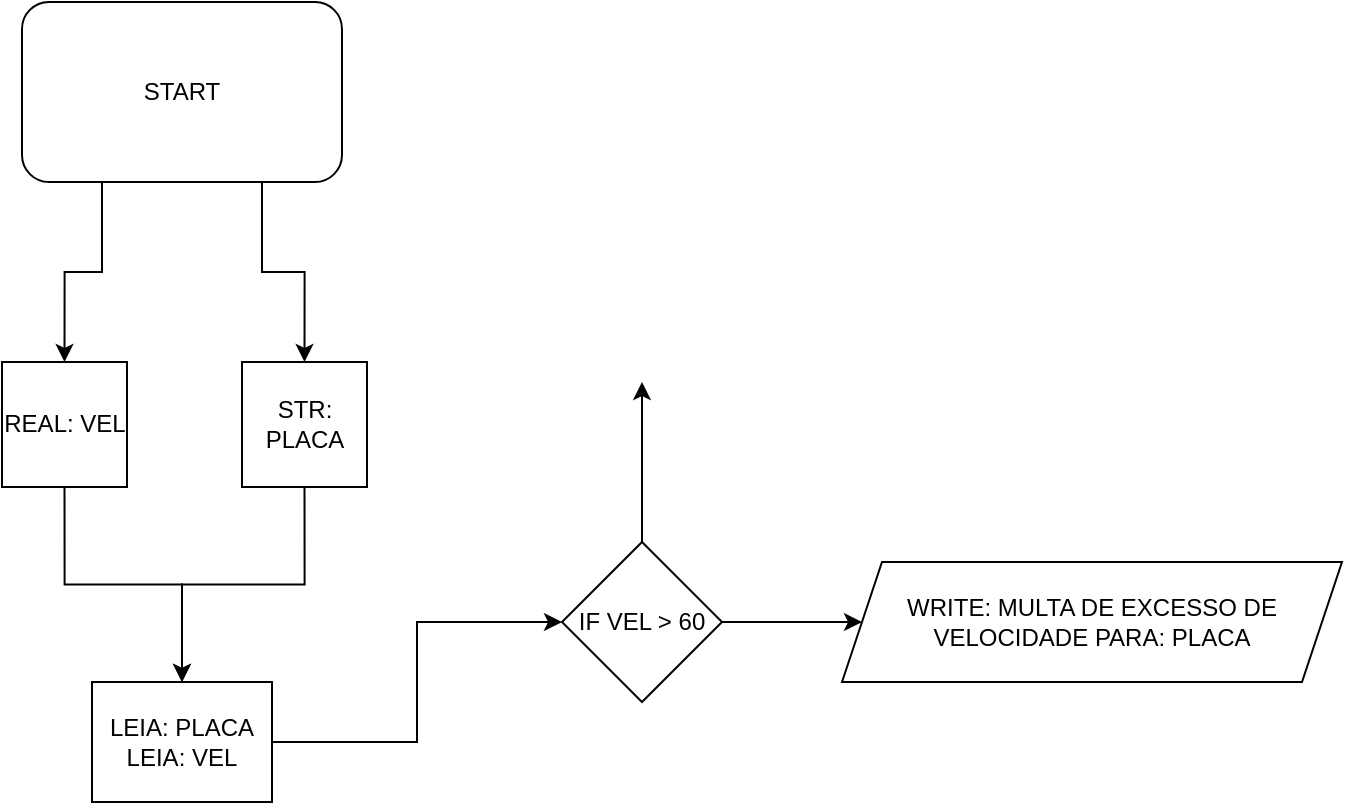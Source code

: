 <mxfile version="15.5.6" type="github">
  <diagram id="DN5aOqPNuUpptSyLosvj" name="Page-1">
    <mxGraphModel dx="828" dy="493" grid="1" gridSize="10" guides="1" tooltips="1" connect="1" arrows="1" fold="1" page="1" pageScale="1" pageWidth="1169" pageHeight="827" math="0" shadow="0">
      <root>
        <mxCell id="0" />
        <mxCell id="1" parent="0" />
        <mxCell id="MTX2792UNsKBws1nsAEz-7" style="edgeStyle=orthogonalEdgeStyle;rounded=0;orthogonalLoop=1;jettySize=auto;html=1;exitX=0.25;exitY=1;exitDx=0;exitDy=0;entryX=0.5;entryY=0;entryDx=0;entryDy=0;" edge="1" parent="1" source="MTX2792UNsKBws1nsAEz-1" target="MTX2792UNsKBws1nsAEz-4">
          <mxGeometry relative="1" as="geometry" />
        </mxCell>
        <mxCell id="MTX2792UNsKBws1nsAEz-8" style="edgeStyle=orthogonalEdgeStyle;rounded=0;orthogonalLoop=1;jettySize=auto;html=1;exitX=0.75;exitY=1;exitDx=0;exitDy=0;entryX=0.5;entryY=0;entryDx=0;entryDy=0;" edge="1" parent="1" source="MTX2792UNsKBws1nsAEz-1" target="MTX2792UNsKBws1nsAEz-6">
          <mxGeometry relative="1" as="geometry" />
        </mxCell>
        <mxCell id="MTX2792UNsKBws1nsAEz-1" value="START" style="rounded=1;whiteSpace=wrap;html=1;" vertex="1" parent="1">
          <mxGeometry x="40" y="40" width="160" height="90" as="geometry" />
        </mxCell>
        <mxCell id="MTX2792UNsKBws1nsAEz-9" style="edgeStyle=orthogonalEdgeStyle;rounded=0;orthogonalLoop=1;jettySize=auto;html=1;exitX=0.5;exitY=1;exitDx=0;exitDy=0;entryX=0.5;entryY=0;entryDx=0;entryDy=0;" edge="1" parent="1" source="MTX2792UNsKBws1nsAEz-4" target="MTX2792UNsKBws1nsAEz-12">
          <mxGeometry relative="1" as="geometry">
            <mxPoint x="120" y="360" as="targetPoint" />
          </mxGeometry>
        </mxCell>
        <mxCell id="MTX2792UNsKBws1nsAEz-4" value="REAL: VEL" style="whiteSpace=wrap;html=1;aspect=fixed;" vertex="1" parent="1">
          <mxGeometry x="30" y="220" width="62.5" height="62.5" as="geometry" />
        </mxCell>
        <mxCell id="MTX2792UNsKBws1nsAEz-10" style="edgeStyle=orthogonalEdgeStyle;rounded=0;orthogonalLoop=1;jettySize=auto;html=1;exitX=0.5;exitY=1;exitDx=0;exitDy=0;entryX=0.5;entryY=0;entryDx=0;entryDy=0;" edge="1" parent="1" source="MTX2792UNsKBws1nsAEz-6" target="MTX2792UNsKBws1nsAEz-12">
          <mxGeometry relative="1" as="geometry">
            <mxPoint x="120" y="360" as="targetPoint" />
          </mxGeometry>
        </mxCell>
        <mxCell id="MTX2792UNsKBws1nsAEz-6" value="STR: PLACA" style="whiteSpace=wrap;html=1;aspect=fixed;" vertex="1" parent="1">
          <mxGeometry x="150" y="220" width="62.5" height="62.5" as="geometry" />
        </mxCell>
        <mxCell id="MTX2792UNsKBws1nsAEz-13" style="edgeStyle=orthogonalEdgeStyle;rounded=0;orthogonalLoop=1;jettySize=auto;html=1;exitX=1;exitY=0.5;exitDx=0;exitDy=0;" edge="1" parent="1" source="MTX2792UNsKBws1nsAEz-12" target="MTX2792UNsKBws1nsAEz-14">
          <mxGeometry relative="1" as="geometry">
            <mxPoint x="300" y="410" as="targetPoint" />
          </mxGeometry>
        </mxCell>
        <mxCell id="MTX2792UNsKBws1nsAEz-12" value="LEIA: PLACA&lt;br&gt;LEIA: VEL" style="rounded=0;whiteSpace=wrap;html=1;" vertex="1" parent="1">
          <mxGeometry x="75" y="380" width="90" height="60" as="geometry" />
        </mxCell>
        <mxCell id="MTX2792UNsKBws1nsAEz-15" style="edgeStyle=orthogonalEdgeStyle;rounded=0;orthogonalLoop=1;jettySize=auto;html=1;exitX=1;exitY=0.5;exitDx=0;exitDy=0;" edge="1" parent="1" source="MTX2792UNsKBws1nsAEz-14" target="MTX2792UNsKBws1nsAEz-16">
          <mxGeometry relative="1" as="geometry">
            <mxPoint x="470" y="350" as="targetPoint" />
          </mxGeometry>
        </mxCell>
        <mxCell id="MTX2792UNsKBws1nsAEz-17" style="edgeStyle=orthogonalEdgeStyle;rounded=0;orthogonalLoop=1;jettySize=auto;html=1;exitX=0.5;exitY=0;exitDx=0;exitDy=0;" edge="1" parent="1" source="MTX2792UNsKBws1nsAEz-14">
          <mxGeometry relative="1" as="geometry">
            <mxPoint x="350" y="230" as="targetPoint" />
          </mxGeometry>
        </mxCell>
        <mxCell id="MTX2792UNsKBws1nsAEz-14" value="IF VEL &amp;gt; 60" style="rhombus;whiteSpace=wrap;html=1;" vertex="1" parent="1">
          <mxGeometry x="310" y="310" width="80" height="80" as="geometry" />
        </mxCell>
        <mxCell id="MTX2792UNsKBws1nsAEz-16" value="WRITE: MULTA DE EXCESSO DE VELOCIDADE PARA: PLACA" style="shape=parallelogram;perimeter=parallelogramPerimeter;whiteSpace=wrap;html=1;fixedSize=1;" vertex="1" parent="1">
          <mxGeometry x="450" y="320" width="250" height="60" as="geometry" />
        </mxCell>
      </root>
    </mxGraphModel>
  </diagram>
</mxfile>
